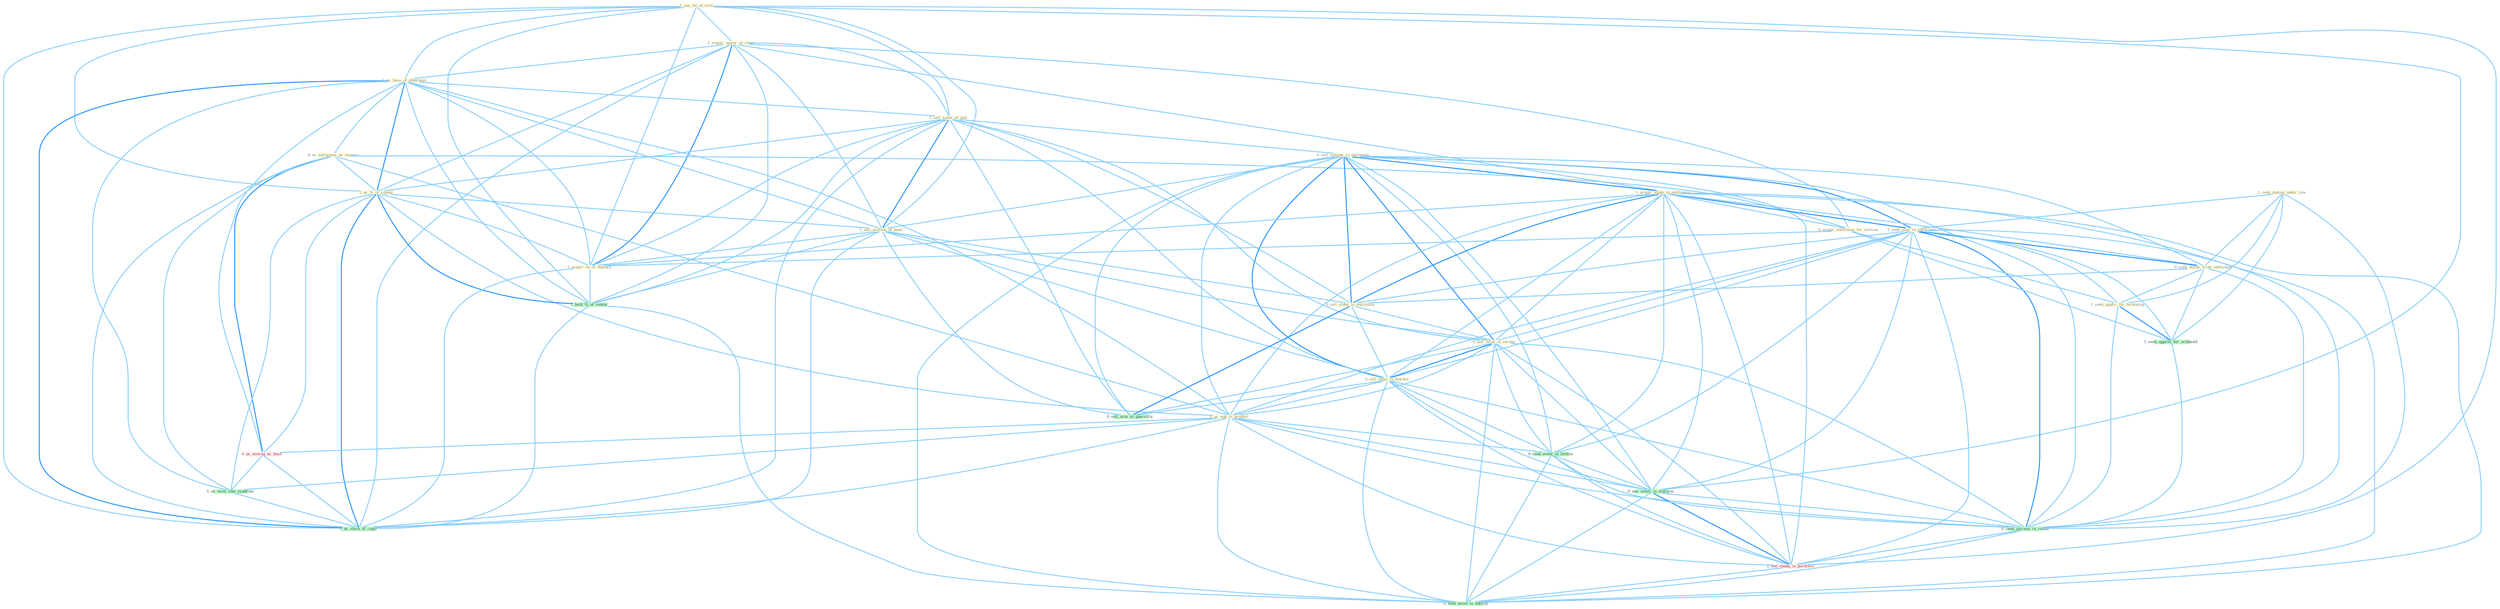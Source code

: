 Graph G{ 
    node
    [shape=polygon,style=filled,width=.5,height=.06,color="#BDFCC9",fixedsize=true,fontsize=4,
    fontcolor="#2f4f4f"];
    {node
    [color="#ffffe0", fontcolor="#8b7d6b"] "1_see_lot_of_evid " "1_seek_damag_under_law " "1_acquir_major_of_share " "1_us_base_of_othernum " "0_us_entitynam_as_examin " "1_sell_some_of_unit " "0_sell_comput_in_entitynam " "1_acquir_stake_in_entitynam " "1_seek_seat_in_entitynam " "1_us_%_of_capabl " "1_sell_million_of_bond " "0_seek_dollar_from_entitynam " "0_sell_stake_to_entitynam " "0_acquir_entitynam_for_million " "1_acquir_on_of_machin " "0_sell_estat_in_swoop " "0_sell_them_in_market " "0_us_egg_in_product " "1_seek_applic_for_technolog "}
{node [color="#fff0f5", fontcolor="#b22222"] "0_us_averag_as_base " "1_see_chang_in_portfolio "}
edge [color="#B0E2FF"];

	"1_see_lot_of_evid " -- "1_acquir_major_of_share " [w="1", color="#87cefa" ];
	"1_see_lot_of_evid " -- "1_us_base_of_othernum " [w="1", color="#87cefa" ];
	"1_see_lot_of_evid " -- "1_sell_some_of_unit " [w="1", color="#87cefa" ];
	"1_see_lot_of_evid " -- "1_us_%_of_capabl " [w="1", color="#87cefa" ];
	"1_see_lot_of_evid " -- "1_sell_million_of_bond " [w="1", color="#87cefa" ];
	"1_see_lot_of_evid " -- "1_acquir_on_of_machin " [w="1", color="#87cefa" ];
	"1_see_lot_of_evid " -- "1_hold_%_of_ventur " [w="1", color="#87cefa" ];
	"1_see_lot_of_evid " -- "0_see_vaniti_in_everyon " [w="1", color="#87cefa" ];
	"1_see_lot_of_evid " -- "1_us_stock_of_capit " [w="1", color="#87cefa" ];
	"1_see_lot_of_evid " -- "1_see_chang_in_portfolio " [w="1", color="#87cefa" ];
	"1_seek_damag_under_law " -- "1_seek_seat_in_entitynam " [w="1", color="#87cefa" ];
	"1_seek_damag_under_law " -- "0_seek_dollar_from_entitynam " [w="1", color="#87cefa" ];
	"1_seek_damag_under_law " -- "1_seek_applic_for_technolog " [w="1", color="#87cefa" ];
	"1_seek_damag_under_law " -- "1_seek_approv_for_withhold " [w="1", color="#87cefa" ];
	"1_seek_damag_under_law " -- "0_seek_increas_in_round " [w="1", color="#87cefa" ];
	"1_acquir_major_of_share " -- "1_us_base_of_othernum " [w="1", color="#87cefa" ];
	"1_acquir_major_of_share " -- "1_sell_some_of_unit " [w="1", color="#87cefa" ];
	"1_acquir_major_of_share " -- "1_acquir_stake_in_entitynam " [w="1", color="#87cefa" ];
	"1_acquir_major_of_share " -- "1_us_%_of_capabl " [w="1", color="#87cefa" ];
	"1_acquir_major_of_share " -- "1_sell_million_of_bond " [w="1", color="#87cefa" ];
	"1_acquir_major_of_share " -- "0_acquir_entitynam_for_million " [w="1", color="#87cefa" ];
	"1_acquir_major_of_share " -- "1_acquir_on_of_machin " [w="2", color="#1e90ff" , len=0.8];
	"1_acquir_major_of_share " -- "1_hold_%_of_ventur " [w="1", color="#87cefa" ];
	"1_acquir_major_of_share " -- "1_us_stock_of_capit " [w="1", color="#87cefa" ];
	"1_us_base_of_othernum " -- "0_us_entitynam_as_examin " [w="1", color="#87cefa" ];
	"1_us_base_of_othernum " -- "1_sell_some_of_unit " [w="1", color="#87cefa" ];
	"1_us_base_of_othernum " -- "1_us_%_of_capabl " [w="2", color="#1e90ff" , len=0.8];
	"1_us_base_of_othernum " -- "1_sell_million_of_bond " [w="1", color="#87cefa" ];
	"1_us_base_of_othernum " -- "1_acquir_on_of_machin " [w="1", color="#87cefa" ];
	"1_us_base_of_othernum " -- "0_us_egg_in_product " [w="1", color="#87cefa" ];
	"1_us_base_of_othernum " -- "0_us_averag_as_base " [w="1", color="#87cefa" ];
	"1_us_base_of_othernum " -- "1_us_term_like_syndrom " [w="1", color="#87cefa" ];
	"1_us_base_of_othernum " -- "1_hold_%_of_ventur " [w="1", color="#87cefa" ];
	"1_us_base_of_othernum " -- "1_us_stock_of_capit " [w="2", color="#1e90ff" , len=0.8];
	"0_us_entitynam_as_examin " -- "1_us_%_of_capabl " [w="1", color="#87cefa" ];
	"0_us_entitynam_as_examin " -- "0_acquir_entitynam_for_million " [w="1", color="#87cefa" ];
	"0_us_entitynam_as_examin " -- "0_us_egg_in_product " [w="1", color="#87cefa" ];
	"0_us_entitynam_as_examin " -- "0_us_averag_as_base " [w="2", color="#1e90ff" , len=0.8];
	"0_us_entitynam_as_examin " -- "1_us_term_like_syndrom " [w="1", color="#87cefa" ];
	"0_us_entitynam_as_examin " -- "1_us_stock_of_capit " [w="1", color="#87cefa" ];
	"1_sell_some_of_unit " -- "0_sell_comput_in_entitynam " [w="1", color="#87cefa" ];
	"1_sell_some_of_unit " -- "1_us_%_of_capabl " [w="1", color="#87cefa" ];
	"1_sell_some_of_unit " -- "1_sell_million_of_bond " [w="2", color="#1e90ff" , len=0.8];
	"1_sell_some_of_unit " -- "0_sell_stake_to_entitynam " [w="1", color="#87cefa" ];
	"1_sell_some_of_unit " -- "1_acquir_on_of_machin " [w="1", color="#87cefa" ];
	"1_sell_some_of_unit " -- "0_sell_estat_in_swoop " [w="1", color="#87cefa" ];
	"1_sell_some_of_unit " -- "0_sell_them_in_market " [w="1", color="#87cefa" ];
	"1_sell_some_of_unit " -- "1_hold_%_of_ventur " [w="1", color="#87cefa" ];
	"1_sell_some_of_unit " -- "0_sell_arm_to_guerrilla " [w="1", color="#87cefa" ];
	"1_sell_some_of_unit " -- "1_us_stock_of_capit " [w="1", color="#87cefa" ];
	"0_sell_comput_in_entitynam " -- "1_acquir_stake_in_entitynam " [w="2", color="#1e90ff" , len=0.8];
	"0_sell_comput_in_entitynam " -- "1_seek_seat_in_entitynam " [w="2", color="#1e90ff" , len=0.8];
	"0_sell_comput_in_entitynam " -- "1_sell_million_of_bond " [w="1", color="#87cefa" ];
	"0_sell_comput_in_entitynam " -- "0_seek_dollar_from_entitynam " [w="1", color="#87cefa" ];
	"0_sell_comput_in_entitynam " -- "0_sell_stake_to_entitynam " [w="2", color="#1e90ff" , len=0.8];
	"0_sell_comput_in_entitynam " -- "0_sell_estat_in_swoop " [w="2", color="#1e90ff" , len=0.8];
	"0_sell_comput_in_entitynam " -- "0_sell_them_in_market " [w="2", color="#1e90ff" , len=0.8];
	"0_sell_comput_in_entitynam " -- "0_us_egg_in_product " [w="1", color="#87cefa" ];
	"0_sell_comput_in_entitynam " -- "0_seen_event_in_lifetim " [w="1", color="#87cefa" ];
	"0_sell_comput_in_entitynam " -- "0_see_vaniti_in_everyon " [w="1", color="#87cefa" ];
	"0_sell_comput_in_entitynam " -- "0_sell_arm_to_guerrilla " [w="1", color="#87cefa" ];
	"0_sell_comput_in_entitynam " -- "0_seek_increas_in_round " [w="1", color="#87cefa" ];
	"0_sell_comput_in_entitynam " -- "1_see_chang_in_portfolio " [w="1", color="#87cefa" ];
	"0_sell_comput_in_entitynam " -- "0_hold_asset_in_anticip " [w="1", color="#87cefa" ];
	"1_acquir_stake_in_entitynam " -- "1_seek_seat_in_entitynam " [w="2", color="#1e90ff" , len=0.8];
	"1_acquir_stake_in_entitynam " -- "0_seek_dollar_from_entitynam " [w="1", color="#87cefa" ];
	"1_acquir_stake_in_entitynam " -- "0_sell_stake_to_entitynam " [w="2", color="#1e90ff" , len=0.8];
	"1_acquir_stake_in_entitynam " -- "0_acquir_entitynam_for_million " [w="1", color="#87cefa" ];
	"1_acquir_stake_in_entitynam " -- "1_acquir_on_of_machin " [w="1", color="#87cefa" ];
	"1_acquir_stake_in_entitynam " -- "0_sell_estat_in_swoop " [w="1", color="#87cefa" ];
	"1_acquir_stake_in_entitynam " -- "0_sell_them_in_market " [w="1", color="#87cefa" ];
	"1_acquir_stake_in_entitynam " -- "0_us_egg_in_product " [w="1", color="#87cefa" ];
	"1_acquir_stake_in_entitynam " -- "0_seen_event_in_lifetim " [w="1", color="#87cefa" ];
	"1_acquir_stake_in_entitynam " -- "0_see_vaniti_in_everyon " [w="1", color="#87cefa" ];
	"1_acquir_stake_in_entitynam " -- "0_seek_increas_in_round " [w="1", color="#87cefa" ];
	"1_acquir_stake_in_entitynam " -- "1_see_chang_in_portfolio " [w="1", color="#87cefa" ];
	"1_acquir_stake_in_entitynam " -- "0_hold_asset_in_anticip " [w="1", color="#87cefa" ];
	"1_seek_seat_in_entitynam " -- "0_seek_dollar_from_entitynam " [w="2", color="#1e90ff" , len=0.8];
	"1_seek_seat_in_entitynam " -- "0_sell_stake_to_entitynam " [w="1", color="#87cefa" ];
	"1_seek_seat_in_entitynam " -- "0_sell_estat_in_swoop " [w="1", color="#87cefa" ];
	"1_seek_seat_in_entitynam " -- "0_sell_them_in_market " [w="1", color="#87cefa" ];
	"1_seek_seat_in_entitynam " -- "0_us_egg_in_product " [w="1", color="#87cefa" ];
	"1_seek_seat_in_entitynam " -- "1_seek_applic_for_technolog " [w="1", color="#87cefa" ];
	"1_seek_seat_in_entitynam " -- "0_seen_event_in_lifetim " [w="1", color="#87cefa" ];
	"1_seek_seat_in_entitynam " -- "1_seek_approv_for_withhold " [w="1", color="#87cefa" ];
	"1_seek_seat_in_entitynam " -- "0_see_vaniti_in_everyon " [w="1", color="#87cefa" ];
	"1_seek_seat_in_entitynam " -- "0_seek_increas_in_round " [w="2", color="#1e90ff" , len=0.8];
	"1_seek_seat_in_entitynam " -- "1_see_chang_in_portfolio " [w="1", color="#87cefa" ];
	"1_seek_seat_in_entitynam " -- "0_hold_asset_in_anticip " [w="1", color="#87cefa" ];
	"1_us_%_of_capabl " -- "1_sell_million_of_bond " [w="1", color="#87cefa" ];
	"1_us_%_of_capabl " -- "1_acquir_on_of_machin " [w="1", color="#87cefa" ];
	"1_us_%_of_capabl " -- "0_us_egg_in_product " [w="1", color="#87cefa" ];
	"1_us_%_of_capabl " -- "0_us_averag_as_base " [w="1", color="#87cefa" ];
	"1_us_%_of_capabl " -- "1_us_term_like_syndrom " [w="1", color="#87cefa" ];
	"1_us_%_of_capabl " -- "1_hold_%_of_ventur " [w="2", color="#1e90ff" , len=0.8];
	"1_us_%_of_capabl " -- "1_us_stock_of_capit " [w="2", color="#1e90ff" , len=0.8];
	"1_sell_million_of_bond " -- "0_sell_stake_to_entitynam " [w="1", color="#87cefa" ];
	"1_sell_million_of_bond " -- "1_acquir_on_of_machin " [w="1", color="#87cefa" ];
	"1_sell_million_of_bond " -- "0_sell_estat_in_swoop " [w="1", color="#87cefa" ];
	"1_sell_million_of_bond " -- "0_sell_them_in_market " [w="1", color="#87cefa" ];
	"1_sell_million_of_bond " -- "1_hold_%_of_ventur " [w="1", color="#87cefa" ];
	"1_sell_million_of_bond " -- "0_sell_arm_to_guerrilla " [w="1", color="#87cefa" ];
	"1_sell_million_of_bond " -- "1_us_stock_of_capit " [w="1", color="#87cefa" ];
	"0_seek_dollar_from_entitynam " -- "0_sell_stake_to_entitynam " [w="1", color="#87cefa" ];
	"0_seek_dollar_from_entitynam " -- "1_seek_applic_for_technolog " [w="1", color="#87cefa" ];
	"0_seek_dollar_from_entitynam " -- "1_seek_approv_for_withhold " [w="1", color="#87cefa" ];
	"0_seek_dollar_from_entitynam " -- "0_seek_increas_in_round " [w="1", color="#87cefa" ];
	"0_sell_stake_to_entitynam " -- "0_sell_estat_in_swoop " [w="1", color="#87cefa" ];
	"0_sell_stake_to_entitynam " -- "0_sell_them_in_market " [w="1", color="#87cefa" ];
	"0_sell_stake_to_entitynam " -- "0_sell_arm_to_guerrilla " [w="2", color="#1e90ff" , len=0.8];
	"0_acquir_entitynam_for_million " -- "1_acquir_on_of_machin " [w="1", color="#87cefa" ];
	"0_acquir_entitynam_for_million " -- "1_seek_applic_for_technolog " [w="1", color="#87cefa" ];
	"0_acquir_entitynam_for_million " -- "1_seek_approv_for_withhold " [w="1", color="#87cefa" ];
	"1_acquir_on_of_machin " -- "1_hold_%_of_ventur " [w="1", color="#87cefa" ];
	"1_acquir_on_of_machin " -- "1_us_stock_of_capit " [w="1", color="#87cefa" ];
	"0_sell_estat_in_swoop " -- "0_sell_them_in_market " [w="2", color="#1e90ff" , len=0.8];
	"0_sell_estat_in_swoop " -- "0_us_egg_in_product " [w="1", color="#87cefa" ];
	"0_sell_estat_in_swoop " -- "0_seen_event_in_lifetim " [w="1", color="#87cefa" ];
	"0_sell_estat_in_swoop " -- "0_see_vaniti_in_everyon " [w="1", color="#87cefa" ];
	"0_sell_estat_in_swoop " -- "0_sell_arm_to_guerrilla " [w="1", color="#87cefa" ];
	"0_sell_estat_in_swoop " -- "0_seek_increas_in_round " [w="1", color="#87cefa" ];
	"0_sell_estat_in_swoop " -- "1_see_chang_in_portfolio " [w="1", color="#87cefa" ];
	"0_sell_estat_in_swoop " -- "0_hold_asset_in_anticip " [w="1", color="#87cefa" ];
	"0_sell_them_in_market " -- "0_us_egg_in_product " [w="1", color="#87cefa" ];
	"0_sell_them_in_market " -- "0_seen_event_in_lifetim " [w="1", color="#87cefa" ];
	"0_sell_them_in_market " -- "0_see_vaniti_in_everyon " [w="1", color="#87cefa" ];
	"0_sell_them_in_market " -- "0_sell_arm_to_guerrilla " [w="1", color="#87cefa" ];
	"0_sell_them_in_market " -- "0_seek_increas_in_round " [w="1", color="#87cefa" ];
	"0_sell_them_in_market " -- "1_see_chang_in_portfolio " [w="1", color="#87cefa" ];
	"0_sell_them_in_market " -- "0_hold_asset_in_anticip " [w="1", color="#87cefa" ];
	"0_us_egg_in_product " -- "0_seen_event_in_lifetim " [w="1", color="#87cefa" ];
	"0_us_egg_in_product " -- "0_us_averag_as_base " [w="1", color="#87cefa" ];
	"0_us_egg_in_product " -- "1_us_term_like_syndrom " [w="1", color="#87cefa" ];
	"0_us_egg_in_product " -- "0_see_vaniti_in_everyon " [w="1", color="#87cefa" ];
	"0_us_egg_in_product " -- "0_seek_increas_in_round " [w="1", color="#87cefa" ];
	"0_us_egg_in_product " -- "1_us_stock_of_capit " [w="1", color="#87cefa" ];
	"0_us_egg_in_product " -- "1_see_chang_in_portfolio " [w="1", color="#87cefa" ];
	"0_us_egg_in_product " -- "0_hold_asset_in_anticip " [w="1", color="#87cefa" ];
	"1_seek_applic_for_technolog " -- "1_seek_approv_for_withhold " [w="2", color="#1e90ff" , len=0.8];
	"1_seek_applic_for_technolog " -- "0_seek_increas_in_round " [w="1", color="#87cefa" ];
	"0_seen_event_in_lifetim " -- "0_see_vaniti_in_everyon " [w="1", color="#87cefa" ];
	"0_seen_event_in_lifetim " -- "0_seek_increas_in_round " [w="1", color="#87cefa" ];
	"0_seen_event_in_lifetim " -- "1_see_chang_in_portfolio " [w="1", color="#87cefa" ];
	"0_seen_event_in_lifetim " -- "0_hold_asset_in_anticip " [w="1", color="#87cefa" ];
	"0_us_averag_as_base " -- "1_us_term_like_syndrom " [w="1", color="#87cefa" ];
	"0_us_averag_as_base " -- "1_us_stock_of_capit " [w="1", color="#87cefa" ];
	"1_us_term_like_syndrom " -- "1_us_stock_of_capit " [w="1", color="#87cefa" ];
	"1_seek_approv_for_withhold " -- "0_seek_increas_in_round " [w="1", color="#87cefa" ];
	"1_hold_%_of_ventur " -- "1_us_stock_of_capit " [w="1", color="#87cefa" ];
	"1_hold_%_of_ventur " -- "0_hold_asset_in_anticip " [w="1", color="#87cefa" ];
	"0_see_vaniti_in_everyon " -- "0_seek_increas_in_round " [w="1", color="#87cefa" ];
	"0_see_vaniti_in_everyon " -- "1_see_chang_in_portfolio " [w="2", color="#1e90ff" , len=0.8];
	"0_see_vaniti_in_everyon " -- "0_hold_asset_in_anticip " [w="1", color="#87cefa" ];
	"0_seek_increas_in_round " -- "1_see_chang_in_portfolio " [w="1", color="#87cefa" ];
	"0_seek_increas_in_round " -- "0_hold_asset_in_anticip " [w="1", color="#87cefa" ];
	"1_see_chang_in_portfolio " -- "0_hold_asset_in_anticip " [w="1", color="#87cefa" ];
}